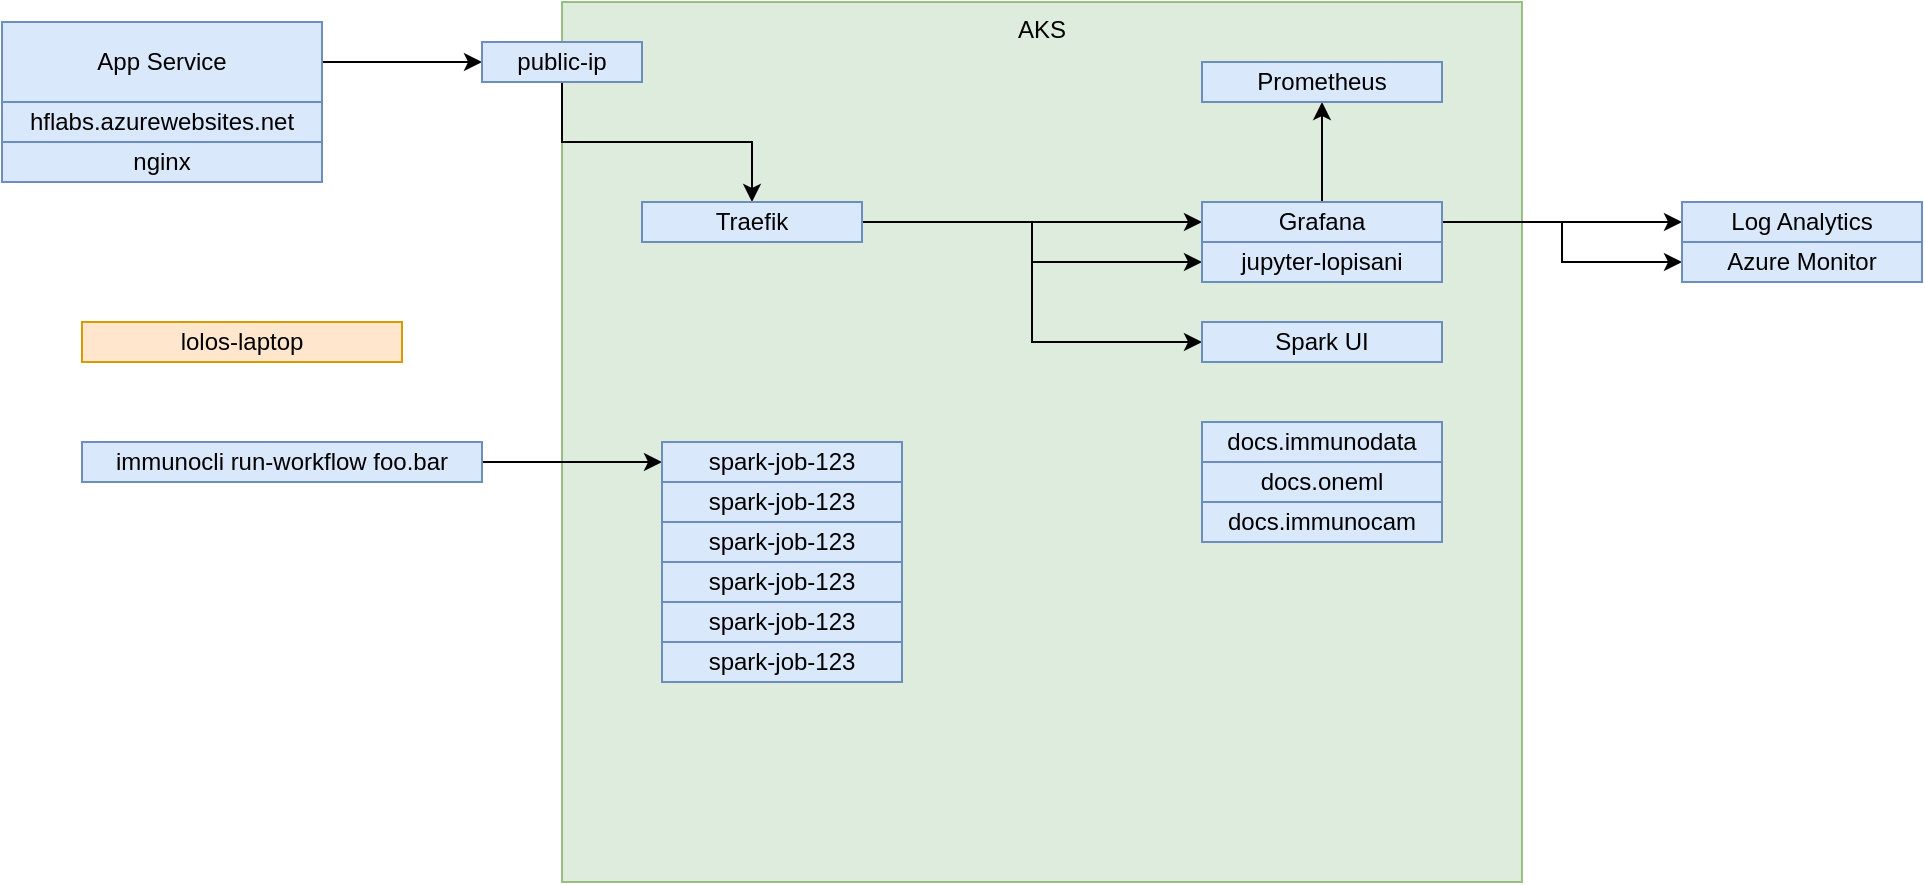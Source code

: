 <mxfile version="20.5.3" type="embed"><diagram id="23iRSUPoRavnBvh4doch" name="Page-1"><mxGraphModel dx="951" dy="660" grid="1" gridSize="10" guides="1" tooltips="1" connect="1" arrows="1" fold="1" page="0" pageScale="1" pageWidth="827" pageHeight="1169" math="0" shadow="0"><root><mxCell id="0"/><mxCell id="1" parent="0"/><mxCell id="2" value="AKS" style="rounded=0;whiteSpace=wrap;html=1;fillColor=#d5e8d4;strokeColor=#82b366;verticalAlign=top;opacity=80;" vertex="1" parent="1"><mxGeometry x="280" width="480" height="440" as="geometry"/></mxCell><mxCell id="9" style="edgeStyle=orthogonalEdgeStyle;rounded=0;orthogonalLoop=1;jettySize=auto;html=1;entryX=0;entryY=0.5;entryDx=0;entryDy=0;" edge="1" parent="1" source="3" target="7"><mxGeometry relative="1" as="geometry"><mxPoint x="230" y="10" as="targetPoint"/></mxGeometry></mxCell><mxCell id="3" value="App Service" style="rounded=0;whiteSpace=wrap;html=1;fillColor=#dae8fc;strokeColor=#6c8ebf;" vertex="1" parent="1"><mxGeometry y="10" width="160" height="40" as="geometry"/></mxCell><mxCell id="5" value="hflabs.azurewebsites.net" style="rounded=0;whiteSpace=wrap;html=1;fillColor=#dae8fc;strokeColor=#6c8ebf;" vertex="1" parent="1"><mxGeometry y="50" width="160" height="20" as="geometry"/></mxCell><mxCell id="6" value="nginx" style="rounded=0;whiteSpace=wrap;html=1;fillColor=#dae8fc;strokeColor=#6c8ebf;" vertex="1" parent="1"><mxGeometry y="70" width="160" height="20" as="geometry"/></mxCell><mxCell id="11" style="edgeStyle=orthogonalEdgeStyle;rounded=0;orthogonalLoop=1;jettySize=auto;html=1;" edge="1" parent="1" source="7" target="10"><mxGeometry relative="1" as="geometry"/></mxCell><mxCell id="7" value="public-ip" style="rounded=0;whiteSpace=wrap;html=1;fillColor=#dae8fc;strokeColor=#6c8ebf;" vertex="1" parent="1"><mxGeometry x="240" y="20" width="80" height="20" as="geometry"/></mxCell><mxCell id="13" style="edgeStyle=orthogonalEdgeStyle;rounded=0;orthogonalLoop=1;jettySize=auto;html=1;entryX=0;entryY=0.5;entryDx=0;entryDy=0;" edge="1" parent="1" source="10" target="12"><mxGeometry relative="1" as="geometry"/></mxCell><mxCell id="15" style="edgeStyle=orthogonalEdgeStyle;rounded=0;orthogonalLoop=1;jettySize=auto;html=1;entryX=0;entryY=0.5;entryDx=0;entryDy=0;" edge="1" parent="1" source="10" target="14"><mxGeometry relative="1" as="geometry"/></mxCell><mxCell id="17" style="edgeStyle=orthogonalEdgeStyle;rounded=0;orthogonalLoop=1;jettySize=auto;html=1;entryX=0;entryY=0.5;entryDx=0;entryDy=0;" edge="1" parent="1" source="10" target="16"><mxGeometry relative="1" as="geometry"/></mxCell><mxCell id="10" value="Traefik" style="rounded=0;whiteSpace=wrap;html=1;fillColor=#dae8fc;strokeColor=#6c8ebf;" vertex="1" parent="1"><mxGeometry x="320" y="100" width="110" height="20" as="geometry"/></mxCell><mxCell id="34" style="edgeStyle=orthogonalEdgeStyle;rounded=0;orthogonalLoop=1;jettySize=auto;html=1;" edge="1" parent="1" source="12" target="32"><mxGeometry relative="1" as="geometry"/></mxCell><mxCell id="35" style="edgeStyle=orthogonalEdgeStyle;rounded=0;orthogonalLoop=1;jettySize=auto;html=1;entryX=0;entryY=0.5;entryDx=0;entryDy=0;" edge="1" parent="1" source="12" target="33"><mxGeometry relative="1" as="geometry"/></mxCell><mxCell id="37" style="edgeStyle=orthogonalEdgeStyle;rounded=0;orthogonalLoop=1;jettySize=auto;html=1;entryX=0.5;entryY=1;entryDx=0;entryDy=0;" edge="1" parent="1" source="12" target="36"><mxGeometry relative="1" as="geometry"/></mxCell><mxCell id="12" value="Grafana" style="rounded=0;whiteSpace=wrap;html=1;fillColor=#dae8fc;strokeColor=#6c8ebf;" vertex="1" parent="1"><mxGeometry x="600" y="100" width="120" height="20" as="geometry"/></mxCell><mxCell id="14" value="jupyter-lopisani" style="rounded=0;whiteSpace=wrap;html=1;fillColor=#dae8fc;strokeColor=#6c8ebf;" vertex="1" parent="1"><mxGeometry x="600" y="120" width="120" height="20" as="geometry"/></mxCell><mxCell id="16" value="Spark UI" style="rounded=0;whiteSpace=wrap;html=1;fillColor=#dae8fc;strokeColor=#6c8ebf;" vertex="1" parent="1"><mxGeometry x="600" y="160" width="120" height="20" as="geometry"/></mxCell><mxCell id="18" value="docs.immunodata" style="rounded=0;whiteSpace=wrap;html=1;fillColor=#dae8fc;strokeColor=#6c8ebf;" vertex="1" parent="1"><mxGeometry x="600" y="210" width="120" height="20" as="geometry"/></mxCell><mxCell id="19" value="docs.oneml" style="rounded=0;whiteSpace=wrap;html=1;fillColor=#dae8fc;strokeColor=#6c8ebf;" vertex="1" parent="1"><mxGeometry x="600" y="230" width="120" height="20" as="geometry"/></mxCell><mxCell id="20" value="docs.immunocam" style="rounded=0;whiteSpace=wrap;html=1;fillColor=#dae8fc;strokeColor=#6c8ebf;" vertex="1" parent="1"><mxGeometry x="600" y="250" width="120" height="20" as="geometry"/></mxCell><mxCell id="21" value="lolos-laptop" style="rounded=0;whiteSpace=wrap;html=1;fillColor=#ffe6cc;strokeColor=#d79b00;" vertex="1" parent="1"><mxGeometry x="40" y="160" width="160" height="20" as="geometry"/></mxCell><mxCell id="26" style="edgeStyle=orthogonalEdgeStyle;rounded=0;orthogonalLoop=1;jettySize=auto;html=1;" edge="1" parent="1" source="22" target="25"><mxGeometry relative="1" as="geometry"/></mxCell><mxCell id="22" value="immunocli run-workflow foo.bar" style="rounded=0;whiteSpace=wrap;html=1;fillColor=#dae8fc;strokeColor=#6c8ebf;" vertex="1" parent="1"><mxGeometry x="40" y="220" width="200" height="20" as="geometry"/></mxCell><mxCell id="25" value="spark-job-123" style="rounded=0;whiteSpace=wrap;html=1;fillColor=#dae8fc;strokeColor=#6c8ebf;" vertex="1" parent="1"><mxGeometry x="330" y="220" width="120" height="20" as="geometry"/></mxCell><mxCell id="27" value="spark-job-123" style="rounded=0;whiteSpace=wrap;html=1;fillColor=#dae8fc;strokeColor=#6c8ebf;" vertex="1" parent="1"><mxGeometry x="330" y="240" width="120" height="20" as="geometry"/></mxCell><mxCell id="28" value="spark-job-123" style="rounded=0;whiteSpace=wrap;html=1;fillColor=#dae8fc;strokeColor=#6c8ebf;" vertex="1" parent="1"><mxGeometry x="330" y="260" width="120" height="20" as="geometry"/></mxCell><mxCell id="29" value="spark-job-123" style="rounded=0;whiteSpace=wrap;html=1;fillColor=#dae8fc;strokeColor=#6c8ebf;" vertex="1" parent="1"><mxGeometry x="330" y="280" width="120" height="20" as="geometry"/></mxCell><mxCell id="30" value="spark-job-123" style="rounded=0;whiteSpace=wrap;html=1;fillColor=#dae8fc;strokeColor=#6c8ebf;" vertex="1" parent="1"><mxGeometry x="330" y="300" width="120" height="20" as="geometry"/></mxCell><mxCell id="31" value="spark-job-123" style="rounded=0;whiteSpace=wrap;html=1;fillColor=#dae8fc;strokeColor=#6c8ebf;" vertex="1" parent="1"><mxGeometry x="330" y="320" width="120" height="20" as="geometry"/></mxCell><mxCell id="32" value="Log Analytics" style="rounded=0;whiteSpace=wrap;html=1;fillColor=#dae8fc;strokeColor=#6c8ebf;" vertex="1" parent="1"><mxGeometry x="840" y="100" width="120" height="20" as="geometry"/></mxCell><mxCell id="33" value="Azure Monitor" style="rounded=0;whiteSpace=wrap;html=1;fillColor=#dae8fc;strokeColor=#6c8ebf;" vertex="1" parent="1"><mxGeometry x="840" y="120" width="120" height="20" as="geometry"/></mxCell><mxCell id="36" value="Prometheus" style="rounded=0;whiteSpace=wrap;html=1;fillColor=#dae8fc;strokeColor=#6c8ebf;" vertex="1" parent="1"><mxGeometry x="600" y="30" width="120" height="20" as="geometry"/></mxCell></root></mxGraphModel></diagram></mxfile>
